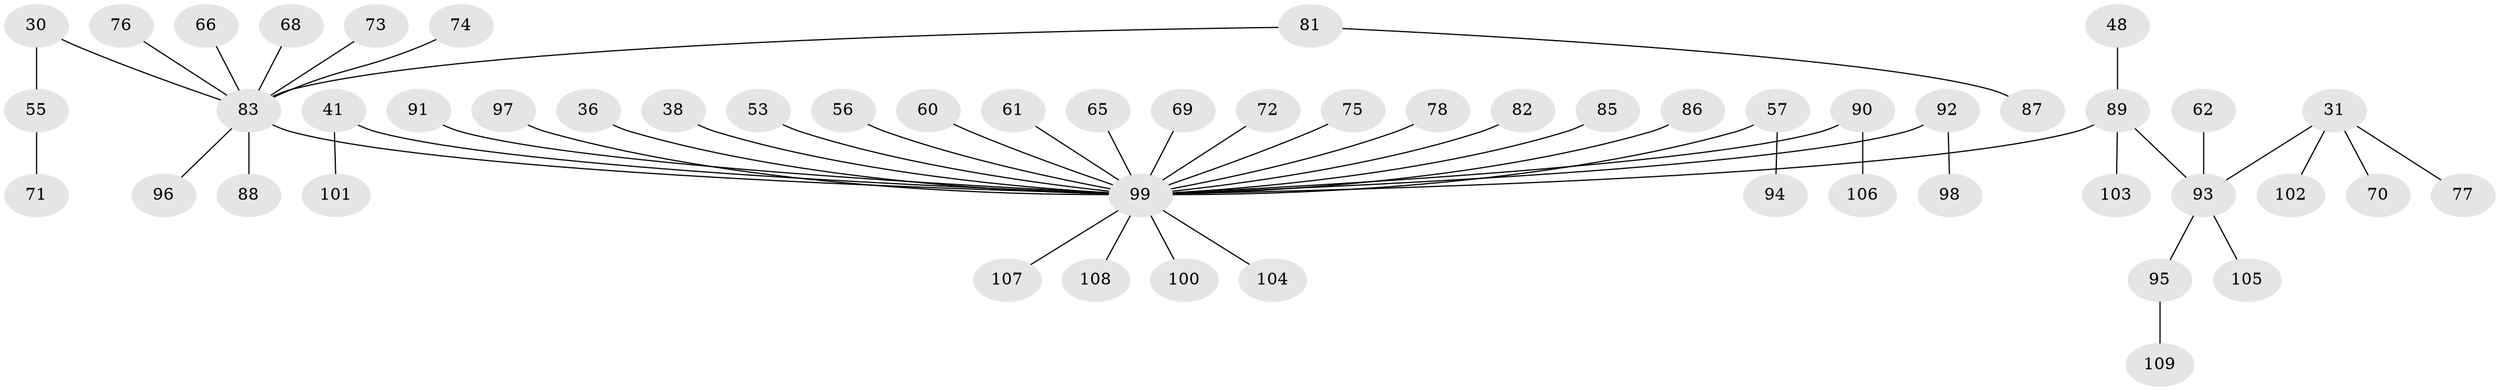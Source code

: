 // original degree distribution, {5: 0.045871559633027525, 2: 0.24770642201834864, 4: 0.10091743119266056, 3: 0.10091743119266056, 1: 0.4954128440366973, 6: 0.009174311926605505}
// Generated by graph-tools (version 1.1) at 2025/52/03/09/25 04:52:59]
// undirected, 54 vertices, 53 edges
graph export_dot {
graph [start="1"]
  node [color=gray90,style=filled];
  30;
  31;
  36;
  38;
  41;
  48 [super="+23"];
  53;
  55;
  56;
  57;
  60;
  61;
  62;
  65;
  66;
  68;
  69;
  70;
  71;
  72;
  73;
  74;
  75;
  76;
  77;
  78;
  81;
  82;
  83 [super="+3+58+45"];
  85;
  86;
  87;
  88;
  89 [super="+19+20+22"];
  90;
  91;
  92;
  93 [super="+84"];
  94;
  95;
  96;
  97;
  98;
  99 [super="+6+32+50+52+18+40+35+43+79+67+64+63"];
  100;
  101;
  102;
  103;
  104;
  105;
  106;
  107;
  108;
  109;
  30 -- 55;
  30 -- 83;
  31 -- 70;
  31 -- 77;
  31 -- 102;
  31 -- 93;
  36 -- 99;
  38 -- 99;
  41 -- 101;
  41 -- 99;
  48 -- 89;
  53 -- 99;
  55 -- 71;
  56 -- 99;
  57 -- 94;
  57 -- 99;
  60 -- 99;
  61 -- 99;
  62 -- 93;
  65 -- 99;
  66 -- 83;
  68 -- 83;
  69 -- 99;
  72 -- 99;
  73 -- 83;
  74 -- 83;
  75 -- 99;
  76 -- 83;
  78 -- 99;
  81 -- 87;
  81 -- 83;
  82 -- 99;
  83 -- 99;
  83 -- 96;
  83 -- 88;
  85 -- 99;
  86 -- 99;
  89 -- 99;
  89 -- 103;
  89 -- 93;
  90 -- 106;
  90 -- 99;
  91 -- 99;
  92 -- 98;
  92 -- 99;
  93 -- 105;
  93 -- 95;
  95 -- 109;
  97 -- 99;
  99 -- 100;
  99 -- 107;
  99 -- 104;
  99 -- 108;
}
